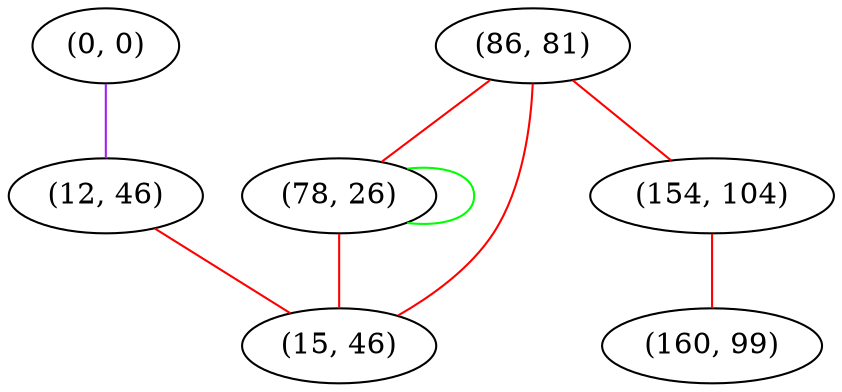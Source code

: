 graph "" {
"(0, 0)";
"(12, 46)";
"(86, 81)";
"(154, 104)";
"(78, 26)";
"(15, 46)";
"(160, 99)";
"(0, 0)" -- "(12, 46)"  [color=purple, key=0, weight=4];
"(12, 46)" -- "(15, 46)"  [color=red, key=0, weight=1];
"(86, 81)" -- "(154, 104)"  [color=red, key=0, weight=1];
"(86, 81)" -- "(15, 46)"  [color=red, key=0, weight=1];
"(86, 81)" -- "(78, 26)"  [color=red, key=0, weight=1];
"(154, 104)" -- "(160, 99)"  [color=red, key=0, weight=1];
"(78, 26)" -- "(15, 46)"  [color=red, key=0, weight=1];
"(78, 26)" -- "(78, 26)"  [color=green, key=0, weight=2];
}
